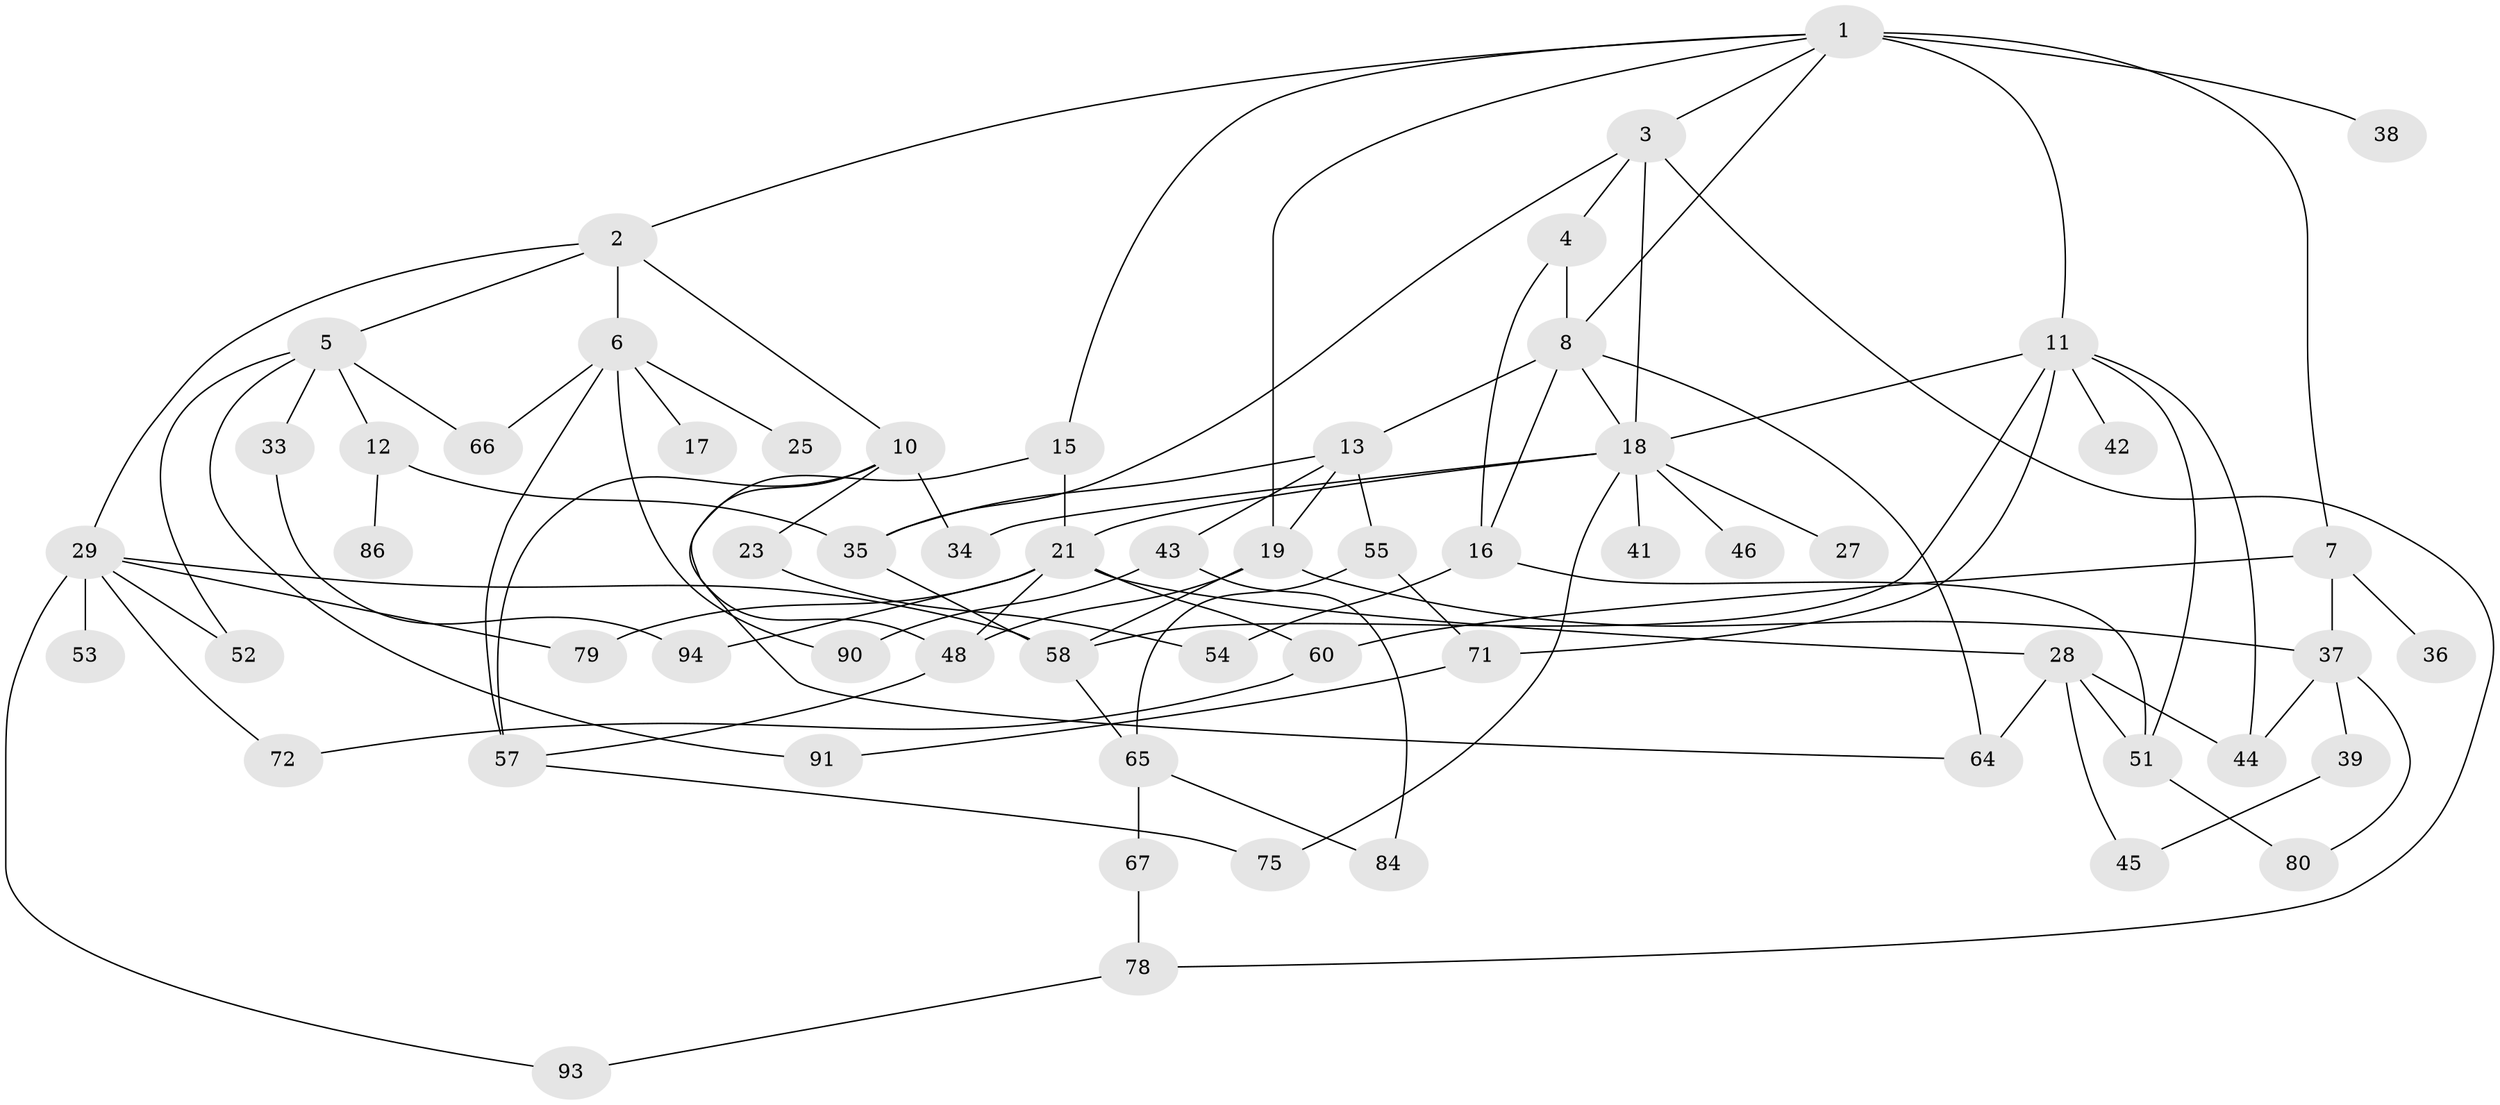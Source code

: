 // original degree distribution, {7: 0.020202020202020204, 6: 0.04040404040404041, 5: 0.050505050505050504, 4: 0.15151515151515152, 3: 0.2727272727272727, 2: 0.2727272727272727, 8: 0.010101010101010102, 1: 0.18181818181818182}
// Generated by graph-tools (version 1.1) at 2025/10/02/27/25 16:10:53]
// undirected, 61 vertices, 100 edges
graph export_dot {
graph [start="1"]
  node [color=gray90,style=filled];
  1 [super="+9"];
  2 [super="+56"];
  3 [super="+31"];
  4 [super="+73"];
  5 [super="+59"];
  6 [super="+69"];
  7 [super="+22"];
  8 [super="+70"];
  10 [super="+14"];
  11 [super="+26"];
  12 [super="+40"];
  13 [super="+30"];
  15;
  16 [super="+97"];
  17 [super="+20"];
  18 [super="+24"];
  19 [super="+50"];
  21 [super="+61"];
  23 [super="+83"];
  25;
  27;
  28 [super="+99"];
  29 [super="+32"];
  33 [super="+47"];
  34 [super="+87"];
  35 [super="+96"];
  36;
  37 [super="+49"];
  38 [super="+68"];
  39;
  41;
  42;
  43 [super="+88"];
  44;
  45 [super="+63"];
  46;
  48 [super="+82"];
  51 [super="+85"];
  52;
  53;
  54 [super="+74"];
  55 [super="+62"];
  57 [super="+92"];
  58 [super="+77"];
  60 [super="+89"];
  64 [super="+81"];
  65;
  66;
  67 [super="+76"];
  71 [super="+95"];
  72;
  75;
  78;
  79;
  80;
  84 [super="+98"];
  86;
  90;
  91;
  93;
  94;
  1 -- 2;
  1 -- 3;
  1 -- 7;
  1 -- 15;
  1 -- 19;
  1 -- 38;
  1 -- 11;
  1 -- 8;
  2 -- 5;
  2 -- 6;
  2 -- 10;
  2 -- 29;
  3 -- 4;
  3 -- 18;
  3 -- 78;
  3 -- 35;
  4 -- 8;
  4 -- 16;
  5 -- 12;
  5 -- 33;
  5 -- 91;
  5 -- 66;
  5 -- 52;
  6 -- 17;
  6 -- 25;
  6 -- 90;
  6 -- 66;
  6 -- 57;
  7 -- 36;
  7 -- 60;
  7 -- 37;
  8 -- 13;
  8 -- 18;
  8 -- 16;
  8 -- 64;
  10 -- 23;
  10 -- 34;
  10 -- 57 [weight=2];
  10 -- 48;
  11 -- 42;
  11 -- 51;
  11 -- 44;
  11 -- 71;
  11 -- 18;
  11 -- 58;
  12 -- 86;
  12 -- 35;
  13 -- 35;
  13 -- 43;
  13 -- 55;
  13 -- 19;
  15 -- 21;
  15 -- 64;
  16 -- 54 [weight=2];
  16 -- 51;
  18 -- 21 [weight=2];
  18 -- 27;
  18 -- 34;
  18 -- 46;
  18 -- 75;
  18 -- 41;
  19 -- 48;
  19 -- 37;
  19 -- 58;
  21 -- 28;
  21 -- 79;
  21 -- 60;
  21 -- 94;
  21 -- 48;
  23 -- 54;
  28 -- 44;
  28 -- 64;
  28 -- 51;
  28 -- 45;
  29 -- 72;
  29 -- 93;
  29 -- 79;
  29 -- 58;
  29 -- 53;
  29 -- 52;
  33 -- 94;
  35 -- 58;
  37 -- 39 [weight=2];
  37 -- 80;
  37 -- 44;
  39 -- 45;
  43 -- 84;
  43 -- 90;
  48 -- 57;
  51 -- 80;
  55 -- 65;
  55 -- 71;
  57 -- 75;
  58 -- 65;
  60 -- 72;
  65 -- 67;
  65 -- 84;
  67 -- 78;
  71 -- 91;
  78 -- 93;
}
